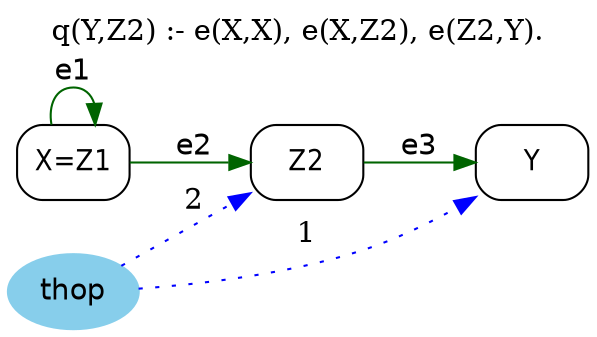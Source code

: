 digraph G {
	graph [bb="0,0,269.19,154",
		label="q(Y,Z2) :- e(X,X), e(X,Z2), e(Z2,Y).",
		labelloc=t,
		lheight=0.21,
		lp="134.6,142.5",
		lwidth=2.89,
		rankdir=LR
	];
	node [label="\N"];
	X	 [fontname="Helvetica-Narrow",
		height=0.5,
		label="X=Z1",
		pos="28.597,80",
		shape=box,
		style=rounded,
		width=0.75];
	X -> X	 [color=darkgreen,
		fontname=helvetica,
		label=e1,
		lp="28.597,123.5",
		pos="e,38.367,98.153 18.828,98.153 17.325,107.54 20.582,116 28.597,116 33.482,116 36.599,112.86 37.949,108.28"];
	Z2	 [fontname="Helvetica-Narrow",
		height=0.5,
		pos="136.19,80",
		shape=box,
		style=rounded,
		width=0.75];
	X -> Z2	 [color=darkgreen,
		fontname=helvetica,
		label=e2,
		lp="83.195,87.5",
		pos="e,109.05,80 55.749,80 68.747,80 84.521,80 98.646,80"];
	Y	 [fontname="Helvetica-Narrow",
		height=0.5,
		pos="242.19,80",
		shape=box,
		style=rounded,
		width=0.75];
	Z2 -> Y	 [color=darkgreen,
		fontname=helvetica,
		label=e3,
		lp="189.19,87.5",
		pos="e,214.85,80 163.22,80 175.83,80 191.05,80 204.74,80"];
	thop	 [color=skyblue,
		fillcolor=skyblue,
		fontname=helvetica,
		height=0.5,
		pos="28.597,18",
		shape=oval,
		style="filled,rounded",
		width=0.79437];
	thop -> Z2	 [color=blue,
		constraint=false,
		label=2,
		lp="83.195,59.5",
		pos="e,108.85,64.242 49.855,30.249 64.118,38.467 83.267,49.502 99.908,59.091",
		style=dotted];
	thop -> Y	 [color=blue,
		constraint=false,
		label=1,
		lp="136.19,45.5",
		pos="e,215.08,62.608 57.346,19.436 85.051,21.475 127.85,26.364 163.19,38 177.94,42.855 193.21,50.32 206.35,57.617",
		style=dotted];
}
